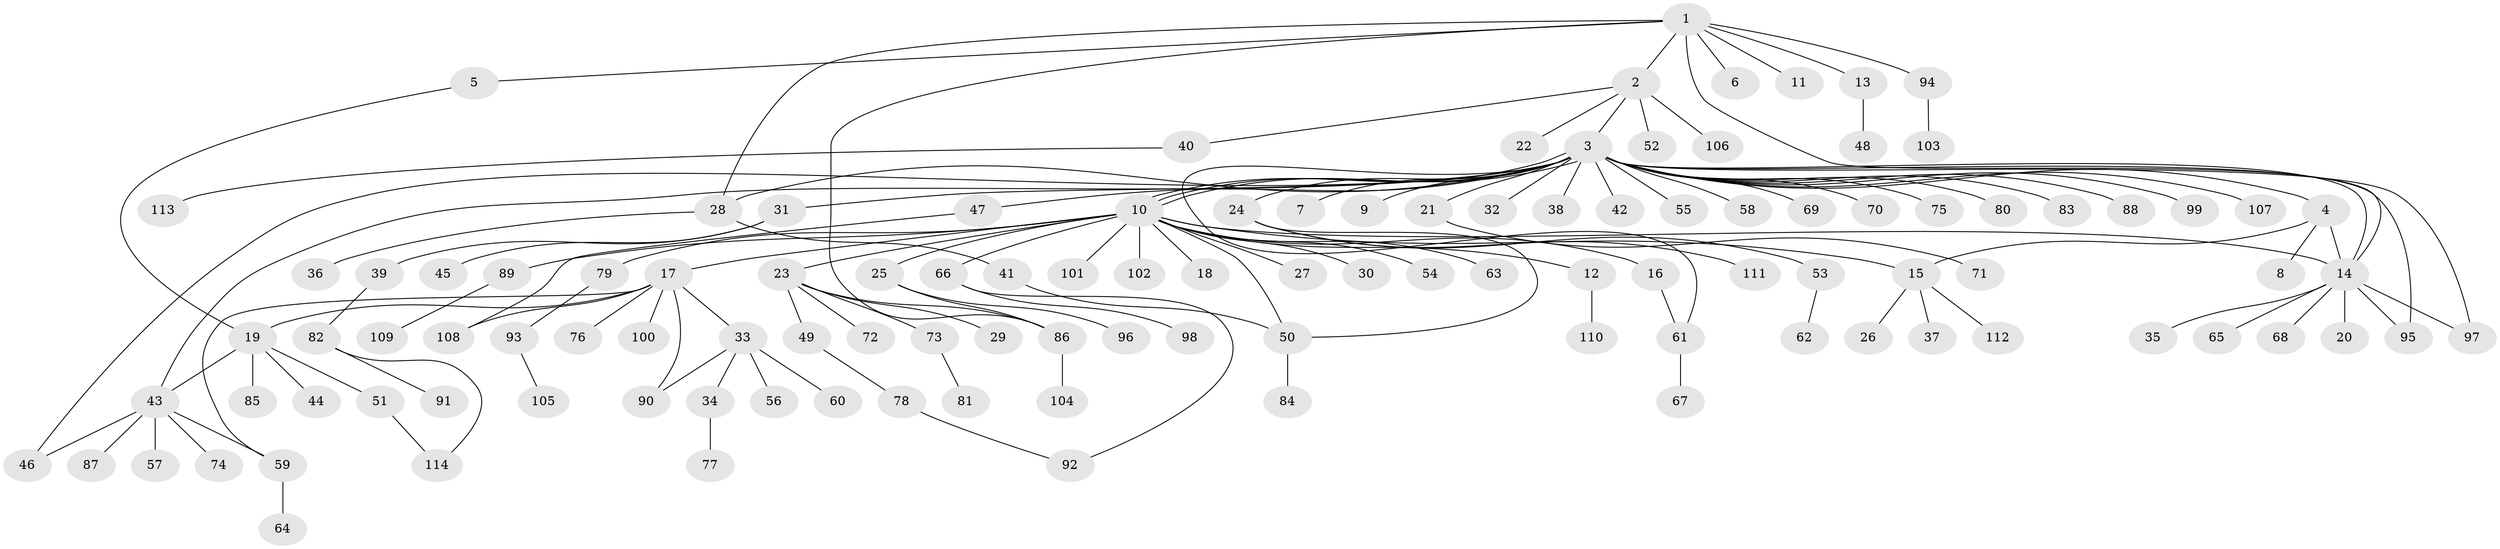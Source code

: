 // Generated by graph-tools (version 1.1) at 2025/35/03/09/25 02:35:28]
// undirected, 114 vertices, 135 edges
graph export_dot {
graph [start="1"]
  node [color=gray90,style=filled];
  1;
  2;
  3;
  4;
  5;
  6;
  7;
  8;
  9;
  10;
  11;
  12;
  13;
  14;
  15;
  16;
  17;
  18;
  19;
  20;
  21;
  22;
  23;
  24;
  25;
  26;
  27;
  28;
  29;
  30;
  31;
  32;
  33;
  34;
  35;
  36;
  37;
  38;
  39;
  40;
  41;
  42;
  43;
  44;
  45;
  46;
  47;
  48;
  49;
  50;
  51;
  52;
  53;
  54;
  55;
  56;
  57;
  58;
  59;
  60;
  61;
  62;
  63;
  64;
  65;
  66;
  67;
  68;
  69;
  70;
  71;
  72;
  73;
  74;
  75;
  76;
  77;
  78;
  79;
  80;
  81;
  82;
  83;
  84;
  85;
  86;
  87;
  88;
  89;
  90;
  91;
  92;
  93;
  94;
  95;
  96;
  97;
  98;
  99;
  100;
  101;
  102;
  103;
  104;
  105;
  106;
  107;
  108;
  109;
  110;
  111;
  112;
  113;
  114;
  1 -- 2;
  1 -- 5;
  1 -- 6;
  1 -- 11;
  1 -- 13;
  1 -- 14;
  1 -- 28;
  1 -- 86;
  1 -- 94;
  2 -- 3;
  2 -- 22;
  2 -- 40;
  2 -- 52;
  2 -- 106;
  3 -- 4;
  3 -- 7;
  3 -- 9;
  3 -- 10;
  3 -- 10;
  3 -- 10;
  3 -- 14;
  3 -- 21;
  3 -- 24;
  3 -- 28;
  3 -- 31;
  3 -- 32;
  3 -- 38;
  3 -- 42;
  3 -- 43;
  3 -- 46;
  3 -- 47;
  3 -- 55;
  3 -- 58;
  3 -- 61;
  3 -- 69;
  3 -- 70;
  3 -- 75;
  3 -- 80;
  3 -- 83;
  3 -- 88;
  3 -- 95;
  3 -- 97;
  3 -- 99;
  3 -- 107;
  4 -- 8;
  4 -- 14;
  4 -- 15;
  5 -- 19;
  10 -- 12;
  10 -- 14;
  10 -- 15;
  10 -- 16;
  10 -- 17;
  10 -- 18;
  10 -- 23;
  10 -- 25;
  10 -- 27;
  10 -- 30;
  10 -- 50;
  10 -- 54;
  10 -- 63;
  10 -- 66;
  10 -- 79;
  10 -- 89;
  10 -- 101;
  10 -- 102;
  12 -- 110;
  13 -- 48;
  14 -- 20;
  14 -- 35;
  14 -- 65;
  14 -- 68;
  14 -- 95;
  14 -- 97;
  15 -- 26;
  15 -- 37;
  15 -- 112;
  16 -- 61;
  17 -- 19;
  17 -- 33;
  17 -- 59;
  17 -- 76;
  17 -- 90;
  17 -- 100;
  17 -- 108;
  19 -- 43;
  19 -- 44;
  19 -- 51;
  19 -- 85;
  21 -- 71;
  23 -- 29;
  23 -- 49;
  23 -- 72;
  23 -- 73;
  23 -- 86;
  24 -- 50;
  24 -- 53;
  24 -- 111;
  25 -- 86;
  25 -- 96;
  28 -- 36;
  28 -- 41;
  31 -- 39;
  31 -- 45;
  33 -- 34;
  33 -- 56;
  33 -- 60;
  33 -- 90;
  34 -- 77;
  39 -- 82;
  40 -- 113;
  41 -- 50;
  43 -- 46;
  43 -- 57;
  43 -- 59;
  43 -- 74;
  43 -- 87;
  47 -- 108;
  49 -- 78;
  50 -- 84;
  51 -- 114;
  53 -- 62;
  59 -- 64;
  61 -- 67;
  66 -- 92;
  66 -- 98;
  73 -- 81;
  78 -- 92;
  79 -- 93;
  82 -- 91;
  82 -- 114;
  86 -- 104;
  89 -- 109;
  93 -- 105;
  94 -- 103;
}
